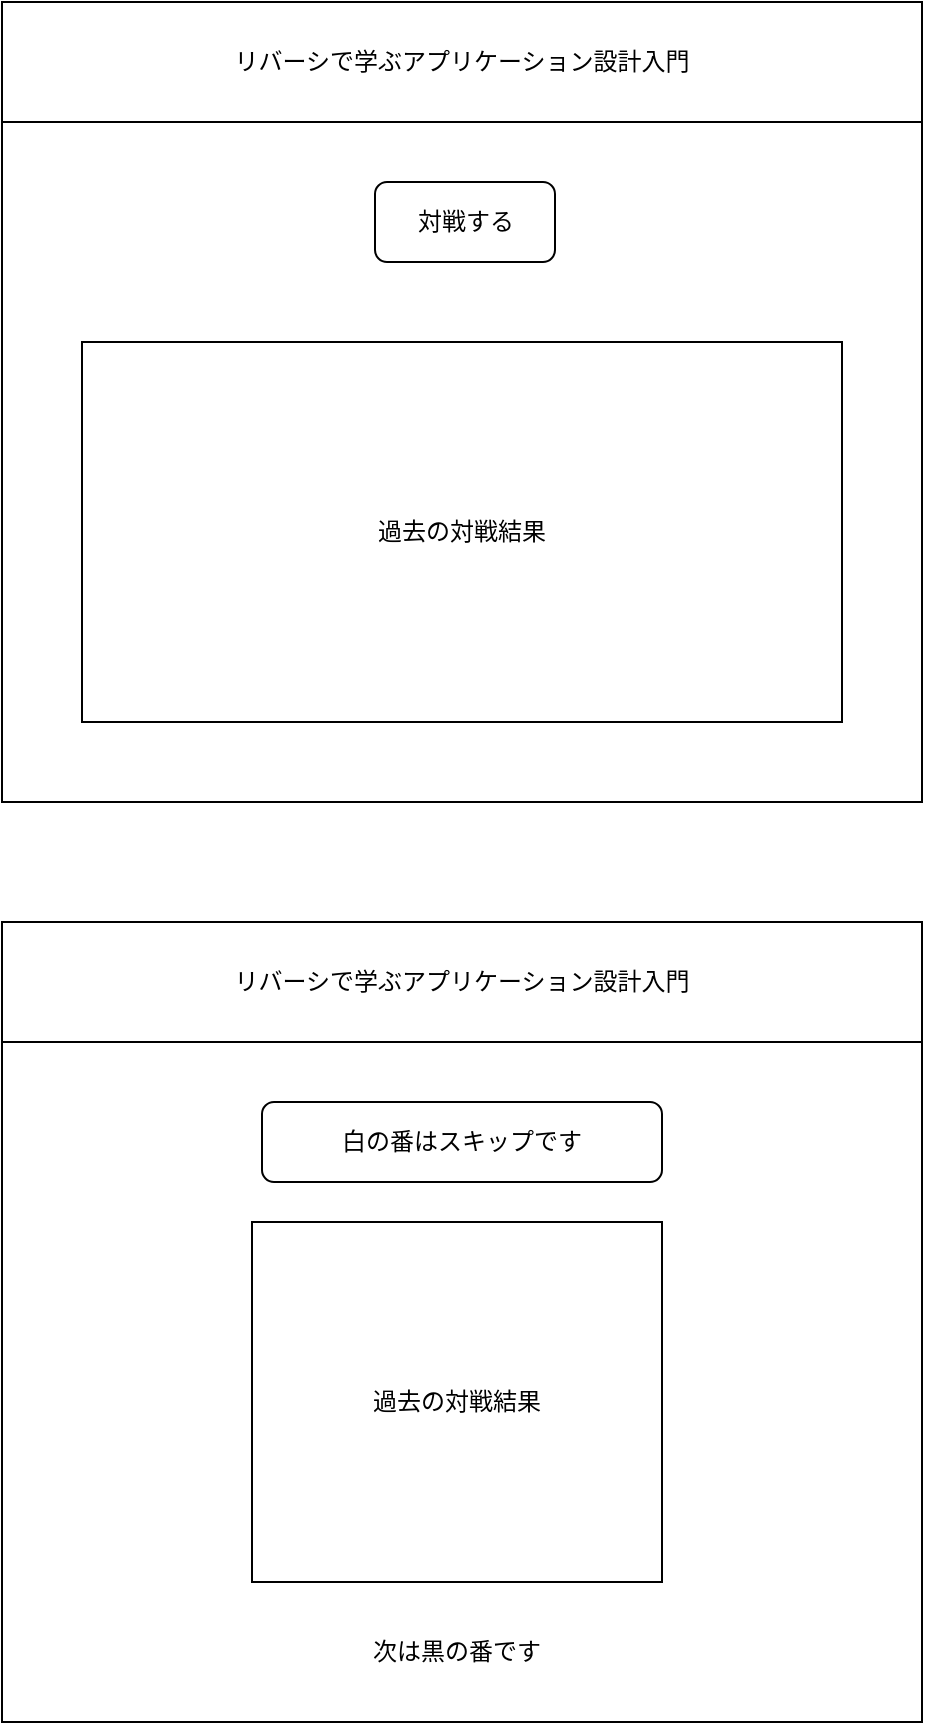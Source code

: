 <mxfile>
    <diagram id="43zxWScDndsoy9MhIaab" name="ページ1">
        <mxGraphModel dx="978" dy="1167" grid="1" gridSize="10" guides="1" tooltips="1" connect="1" arrows="1" fold="1" page="1" pageScale="1" pageWidth="827" pageHeight="1169" math="0" shadow="0">
            <root>
                <mxCell id="0"/>
                <mxCell id="1" parent="0"/>
                <mxCell id="2" value="" style="rounded=0;whiteSpace=wrap;html=1;fillColor=none;" parent="1" vertex="1">
                    <mxGeometry x="80" y="80" width="460" height="400" as="geometry"/>
                </mxCell>
                <mxCell id="3" value="リバーシで学ぶアプリケーション設計入門" style="rounded=0;whiteSpace=wrap;html=1;fillColor=none;" parent="1" vertex="1">
                    <mxGeometry x="80" y="80" width="460" height="60" as="geometry"/>
                </mxCell>
                <mxCell id="5" value="対戦する" style="rounded=1;whiteSpace=wrap;html=1;fillColor=none;" parent="1" vertex="1">
                    <mxGeometry x="266.5" y="170" width="90" height="40" as="geometry"/>
                </mxCell>
                <mxCell id="6" value="過去の対戦結果" style="rounded=0;whiteSpace=wrap;html=1;fillColor=none;" parent="1" vertex="1">
                    <mxGeometry x="120" y="250" width="380" height="190" as="geometry"/>
                </mxCell>
                <mxCell id="7" value="" style="rounded=0;whiteSpace=wrap;html=1;fillColor=none;" parent="1" vertex="1">
                    <mxGeometry x="80" y="540" width="460" height="400" as="geometry"/>
                </mxCell>
                <mxCell id="8" value="リバーシで学ぶアプリケーション設計入門" style="rounded=0;whiteSpace=wrap;html=1;fillColor=none;" parent="1" vertex="1">
                    <mxGeometry x="80" y="540" width="460" height="60" as="geometry"/>
                </mxCell>
                <mxCell id="9" value="白の番はスキップです" style="rounded=1;whiteSpace=wrap;html=1;fillColor=none;" parent="1" vertex="1">
                    <mxGeometry x="210" y="630" width="200" height="40" as="geometry"/>
                </mxCell>
                <mxCell id="10" value="過去の対戦結果" style="rounded=0;whiteSpace=wrap;html=1;fillColor=none;" parent="1" vertex="1">
                    <mxGeometry x="205" y="690" width="205" height="180" as="geometry"/>
                </mxCell>
                <mxCell id="13" value="次は黒の番です" style="text;html=1;strokeColor=none;fillColor=none;align=center;verticalAlign=middle;whiteSpace=wrap;rounded=0;" parent="1" vertex="1">
                    <mxGeometry x="261.25" y="890" width="92.5" height="30" as="geometry"/>
                </mxCell>
            </root>
        </mxGraphModel>
    </diagram>
</mxfile>
